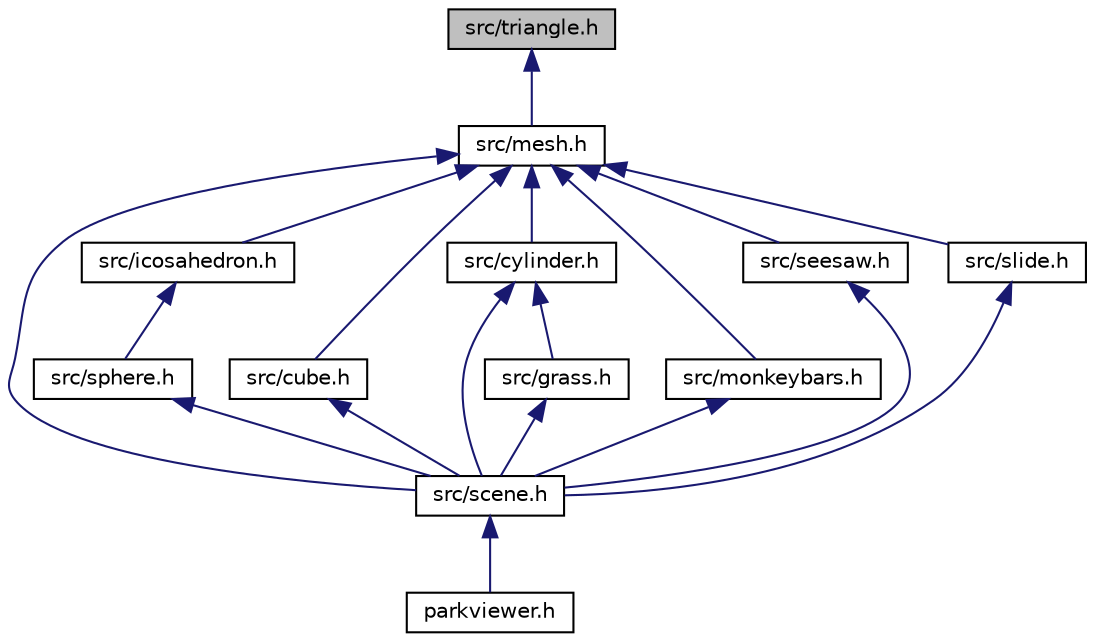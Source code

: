 digraph "src/triangle.h"
{
  edge [fontname="Helvetica",fontsize="10",labelfontname="Helvetica",labelfontsize="10"];
  node [fontname="Helvetica",fontsize="10",shape=record];
  Node1 [label="src/triangle.h",height=0.2,width=0.4,color="black", fillcolor="grey75", style="filled", fontcolor="black"];
  Node1 -> Node2 [dir="back",color="midnightblue",fontsize="10",style="solid"];
  Node2 [label="src/mesh.h",height=0.2,width=0.4,color="black", fillcolor="white", style="filled",URL="$mesh_8h.html"];
  Node2 -> Node3 [dir="back",color="midnightblue",fontsize="10",style="solid"];
  Node3 [label="src/scene.h",height=0.2,width=0.4,color="black", fillcolor="white", style="filled",URL="$scene_8h.html"];
  Node3 -> Node4 [dir="back",color="midnightblue",fontsize="10",style="solid"];
  Node4 [label="parkviewer.h",height=0.2,width=0.4,color="black", fillcolor="white", style="filled",URL="$parkviewer_8h.html"];
  Node2 -> Node5 [dir="back",color="midnightblue",fontsize="10",style="solid"];
  Node5 [label="src/icosahedron.h",height=0.2,width=0.4,color="black", fillcolor="white", style="filled",URL="$icosahedron_8h.html"];
  Node5 -> Node6 [dir="back",color="midnightblue",fontsize="10",style="solid"];
  Node6 [label="src/sphere.h",height=0.2,width=0.4,color="black", fillcolor="white", style="filled",URL="$sphere_8h.html"];
  Node6 -> Node3 [dir="back",color="midnightblue",fontsize="10",style="solid"];
  Node2 -> Node7 [dir="back",color="midnightblue",fontsize="10",style="solid"];
  Node7 [label="src/cube.h",height=0.2,width=0.4,color="black", fillcolor="white", style="filled",URL="$cube_8h.html"];
  Node7 -> Node3 [dir="back",color="midnightblue",fontsize="10",style="solid"];
  Node2 -> Node8 [dir="back",color="midnightblue",fontsize="10",style="solid"];
  Node8 [label="src/cylinder.h",height=0.2,width=0.4,color="black", fillcolor="white", style="filled",URL="$cylinder_8h.html"];
  Node8 -> Node3 [dir="back",color="midnightblue",fontsize="10",style="solid"];
  Node8 -> Node9 [dir="back",color="midnightblue",fontsize="10",style="solid"];
  Node9 [label="src/grass.h",height=0.2,width=0.4,color="black", fillcolor="white", style="filled",URL="$grass_8h.html"];
  Node9 -> Node3 [dir="back",color="midnightblue",fontsize="10",style="solid"];
  Node2 -> Node10 [dir="back",color="midnightblue",fontsize="10",style="solid"];
  Node10 [label="src/monkeybars.h",height=0.2,width=0.4,color="black", fillcolor="white", style="filled",URL="$monkeybars_8h.html"];
  Node10 -> Node3 [dir="back",color="midnightblue",fontsize="10",style="solid"];
  Node2 -> Node11 [dir="back",color="midnightblue",fontsize="10",style="solid"];
  Node11 [label="src/seesaw.h",height=0.2,width=0.4,color="black", fillcolor="white", style="filled",URL="$seesaw_8h.html"];
  Node11 -> Node3 [dir="back",color="midnightblue",fontsize="10",style="solid"];
  Node2 -> Node12 [dir="back",color="midnightblue",fontsize="10",style="solid"];
  Node12 [label="src/slide.h",height=0.2,width=0.4,color="black", fillcolor="white", style="filled",URL="$slide_8h.html"];
  Node12 -> Node3 [dir="back",color="midnightblue",fontsize="10",style="solid"];
}
